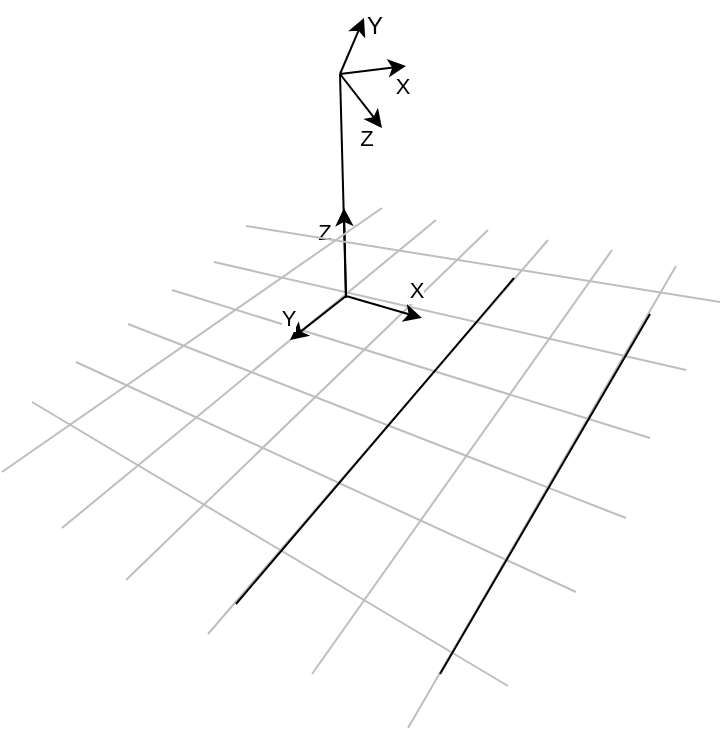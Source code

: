 <mxfile version="26.0.16">
  <diagram name="Страница — 1" id="zf_6UnOcmF0Yc-iJf8nm">
    <mxGraphModel dx="875" dy="464" grid="0" gridSize="10" guides="1" tooltips="1" connect="1" arrows="1" fold="1" page="1" pageScale="1" pageWidth="827" pageHeight="1169" math="0" shadow="0">
      <root>
        <mxCell id="0" />
        <mxCell id="1" parent="0" />
        <mxCell id="cjKXaT_YJe70xo1qNw4B-15" value="" style="endArrow=none;html=1;rounded=0;fillColor=#f5f5f5;gradientColor=#b3b3b3;strokeColor=#BEBEBE;" edge="1" parent="1">
          <mxGeometry width="50" height="50" relative="1" as="geometry">
            <mxPoint x="265" y="437" as="sourcePoint" />
            <mxPoint x="452" y="283" as="targetPoint" />
          </mxGeometry>
        </mxCell>
        <mxCell id="cjKXaT_YJe70xo1qNw4B-16" value="" style="endArrow=none;html=1;rounded=0;fillColor=#f5f5f5;gradientColor=#b3b3b3;strokeColor=#BEBEBE;" edge="1" parent="1">
          <mxGeometry width="50" height="50" relative="1" as="geometry">
            <mxPoint x="390" y="510" as="sourcePoint" />
            <mxPoint x="540" y="298" as="targetPoint" />
          </mxGeometry>
        </mxCell>
        <mxCell id="cjKXaT_YJe70xo1qNw4B-17" value="" style="endArrow=none;html=1;rounded=0;fillColor=#f5f5f5;gradientColor=#b3b3b3;strokeColor=#BEBEBE;" edge="1" parent="1">
          <mxGeometry width="50" height="50" relative="1" as="geometry">
            <mxPoint x="297" y="463" as="sourcePoint" />
            <mxPoint x="478" y="288" as="targetPoint" />
          </mxGeometry>
        </mxCell>
        <mxCell id="cjKXaT_YJe70xo1qNw4B-18" value="" style="endArrow=none;html=1;rounded=0;fillColor=#f5f5f5;gradientColor=#b3b3b3;strokeColor=#BEBEBE;" edge="1" parent="1">
          <mxGeometry width="50" height="50" relative="1" as="geometry">
            <mxPoint x="338" y="490" as="sourcePoint" />
            <mxPoint x="508" y="293" as="targetPoint" />
          </mxGeometry>
        </mxCell>
        <mxCell id="cjKXaT_YJe70xo1qNw4B-20" value="" style="endArrow=none;html=1;rounded=0;fillColor=#f5f5f5;gradientColor=#b3b3b3;strokeColor=#BEBEBE;" edge="1" parent="1">
          <mxGeometry width="50" height="50" relative="1" as="geometry">
            <mxPoint x="438" y="537" as="sourcePoint" />
            <mxPoint x="572" y="306" as="targetPoint" />
          </mxGeometry>
        </mxCell>
        <mxCell id="cjKXaT_YJe70xo1qNw4B-21" value="" style="endArrow=none;html=1;rounded=0;fillColor=#f5f5f5;gradientColor=#b3b3b3;strokeColor=#BEBEBE;" edge="1" parent="1">
          <mxGeometry width="50" height="50" relative="1" as="geometry">
            <mxPoint x="488" y="516" as="sourcePoint" />
            <mxPoint x="250" y="374" as="targetPoint" />
          </mxGeometry>
        </mxCell>
        <mxCell id="cjKXaT_YJe70xo1qNw4B-22" value="" style="endArrow=none;html=1;rounded=0;fillColor=#f5f5f5;gradientColor=#b3b3b3;strokeColor=#BEBEBE;" edge="1" parent="1">
          <mxGeometry width="50" height="50" relative="1" as="geometry">
            <mxPoint x="522" y="469" as="sourcePoint" />
            <mxPoint x="272" y="354" as="targetPoint" />
          </mxGeometry>
        </mxCell>
        <mxCell id="cjKXaT_YJe70xo1qNw4B-23" value="" style="endArrow=none;html=1;rounded=0;fillColor=#f5f5f5;gradientColor=#b3b3b3;strokeColor=#BEBEBE;" edge="1" parent="1">
          <mxGeometry width="50" height="50" relative="1" as="geometry">
            <mxPoint x="547" y="432" as="sourcePoint" />
            <mxPoint x="298" y="335" as="targetPoint" />
          </mxGeometry>
        </mxCell>
        <mxCell id="cjKXaT_YJe70xo1qNw4B-24" value="" style="endArrow=none;html=1;rounded=0;fillColor=#f5f5f5;gradientColor=#b3b3b3;strokeColor=#BEBEBE;" edge="1" parent="1">
          <mxGeometry width="50" height="50" relative="1" as="geometry">
            <mxPoint x="559" y="392" as="sourcePoint" />
            <mxPoint x="320" y="318" as="targetPoint" />
          </mxGeometry>
        </mxCell>
        <mxCell id="cjKXaT_YJe70xo1qNw4B-25" value="" style="endArrow=none;html=1;rounded=0;fillColor=#f5f5f5;gradientColor=#b3b3b3;strokeColor=#BEBEBE;" edge="1" parent="1">
          <mxGeometry width="50" height="50" relative="1" as="geometry">
            <mxPoint x="577" y="358" as="sourcePoint" />
            <mxPoint x="341" y="304" as="targetPoint" />
          </mxGeometry>
        </mxCell>
        <mxCell id="cjKXaT_YJe70xo1qNw4B-26" value="" style="endArrow=none;html=1;rounded=0;" edge="1" parent="1">
          <mxGeometry width="50" height="50" relative="1" as="geometry">
            <mxPoint x="352" y="475" as="sourcePoint" />
            <mxPoint x="491" y="312" as="targetPoint" />
          </mxGeometry>
        </mxCell>
        <mxCell id="cjKXaT_YJe70xo1qNw4B-27" value="" style="endArrow=none;html=1;rounded=0;" edge="1" parent="1">
          <mxGeometry width="50" height="50" relative="1" as="geometry">
            <mxPoint x="454" y="510" as="sourcePoint" />
            <mxPoint x="559" y="330" as="targetPoint" />
          </mxGeometry>
        </mxCell>
        <mxCell id="cjKXaT_YJe70xo1qNw4B-31" value="" style="endArrow=classic;html=1;rounded=0;" edge="1" parent="1">
          <mxGeometry width="50" height="50" relative="1" as="geometry">
            <mxPoint x="407" y="321" as="sourcePoint" />
            <mxPoint x="379" y="343" as="targetPoint" />
          </mxGeometry>
        </mxCell>
        <mxCell id="cjKXaT_YJe70xo1qNw4B-32" value="" style="endArrow=classic;html=1;rounded=0;" edge="1" parent="1">
          <mxGeometry width="50" height="50" relative="1" as="geometry">
            <mxPoint x="407" y="321" as="sourcePoint" />
            <mxPoint x="445" y="332" as="targetPoint" />
          </mxGeometry>
        </mxCell>
        <mxCell id="cjKXaT_YJe70xo1qNw4B-34" value="X" style="edgeLabel;html=1;align=center;verticalAlign=middle;resizable=0;points=[];" vertex="1" connectable="0" parent="cjKXaT_YJe70xo1qNw4B-32">
          <mxGeometry x="-0.003" y="1" relative="1" as="geometry">
            <mxPoint x="16" y="-8" as="offset" />
          </mxGeometry>
        </mxCell>
        <mxCell id="cjKXaT_YJe70xo1qNw4B-33" value="" style="endArrow=classic;html=1;rounded=0;" edge="1" parent="1">
          <mxGeometry width="50" height="50" relative="1" as="geometry">
            <mxPoint x="407" y="322" as="sourcePoint" />
            <mxPoint x="406" y="277" as="targetPoint" />
          </mxGeometry>
        </mxCell>
        <mxCell id="cjKXaT_YJe70xo1qNw4B-36" value="Y" style="edgeLabel;html=1;align=center;verticalAlign=middle;resizable=0;points=[];" vertex="1" connectable="0" parent="1">
          <mxGeometry x="378.996" y="335.996" as="geometry">
            <mxPoint x="-1" y="-4" as="offset" />
          </mxGeometry>
        </mxCell>
        <mxCell id="cjKXaT_YJe70xo1qNw4B-37" value="Z" style="edgeLabel;html=1;align=center;verticalAlign=middle;resizable=0;points=[];" vertex="1" connectable="0" parent="1">
          <mxGeometry x="395.996" y="288.996" as="geometry" />
        </mxCell>
        <mxCell id="cjKXaT_YJe70xo1qNw4B-38" value="" style="endArrow=none;html=1;rounded=0;" edge="1" parent="1">
          <mxGeometry width="50" height="50" relative="1" as="geometry">
            <mxPoint x="407" y="322" as="sourcePoint" />
            <mxPoint x="404" y="210" as="targetPoint" />
          </mxGeometry>
        </mxCell>
        <mxCell id="cjKXaT_YJe70xo1qNw4B-39" value="" style="endArrow=classic;html=1;rounded=0;" edge="1" parent="1">
          <mxGeometry width="50" height="50" relative="1" as="geometry">
            <mxPoint x="404" y="210" as="sourcePoint" />
            <mxPoint x="425" y="237" as="targetPoint" />
          </mxGeometry>
        </mxCell>
        <mxCell id="cjKXaT_YJe70xo1qNw4B-42" value="Z" style="edgeLabel;html=1;align=center;verticalAlign=middle;resizable=0;points=[];" vertex="1" connectable="0" parent="cjKXaT_YJe70xo1qNw4B-39">
          <mxGeometry x="0.635" y="1" relative="1" as="geometry">
            <mxPoint x="-5" y="10" as="offset" />
          </mxGeometry>
        </mxCell>
        <mxCell id="cjKXaT_YJe70xo1qNw4B-40" value="" style="endArrow=classic;html=1;rounded=0;" edge="1" parent="1">
          <mxGeometry width="50" height="50" relative="1" as="geometry">
            <mxPoint x="404" y="210" as="sourcePoint" />
            <mxPoint x="437" y="206" as="targetPoint" />
          </mxGeometry>
        </mxCell>
        <mxCell id="cjKXaT_YJe70xo1qNw4B-41" value="" style="endArrow=classic;html=1;rounded=0;" edge="1" parent="1">
          <mxGeometry width="50" height="50" relative="1" as="geometry">
            <mxPoint x="404" y="210" as="sourcePoint" />
            <mxPoint x="416" y="182" as="targetPoint" />
          </mxGeometry>
        </mxCell>
        <mxCell id="cjKXaT_YJe70xo1qNw4B-44" value="X" style="edgeLabel;html=1;align=center;verticalAlign=middle;resizable=0;points=[];" vertex="1" connectable="0" parent="1">
          <mxGeometry x="430.004" y="253.002" as="geometry">
            <mxPoint x="5" y="-37" as="offset" />
          </mxGeometry>
        </mxCell>
        <mxCell id="cjKXaT_YJe70xo1qNw4B-46" value="Y" style="text;html=1;align=center;verticalAlign=middle;resizable=0;points=[];autosize=1;strokeColor=none;fillColor=none;" vertex="1" parent="1">
          <mxGeometry x="408" y="173" width="26" height="26" as="geometry" />
        </mxCell>
        <mxCell id="cjKXaT_YJe70xo1qNw4B-47" value="" style="endArrow=none;html=1;rounded=0;fillColor=#f5f5f5;gradientColor=#b3b3b3;strokeColor=#BEBEBE;" edge="1" parent="1">
          <mxGeometry width="50" height="50" relative="1" as="geometry">
            <mxPoint x="594" y="324" as="sourcePoint" />
            <mxPoint x="357" y="286" as="targetPoint" />
          </mxGeometry>
        </mxCell>
        <mxCell id="cjKXaT_YJe70xo1qNw4B-48" value="" style="endArrow=none;html=1;rounded=0;fillColor=#f5f5f5;gradientColor=#b3b3b3;strokeColor=#BEBEBE;" edge="1" parent="1">
          <mxGeometry width="50" height="50" relative="1" as="geometry">
            <mxPoint x="235" y="409" as="sourcePoint" />
            <mxPoint x="425" y="277" as="targetPoint" />
          </mxGeometry>
        </mxCell>
      </root>
    </mxGraphModel>
  </diagram>
</mxfile>
